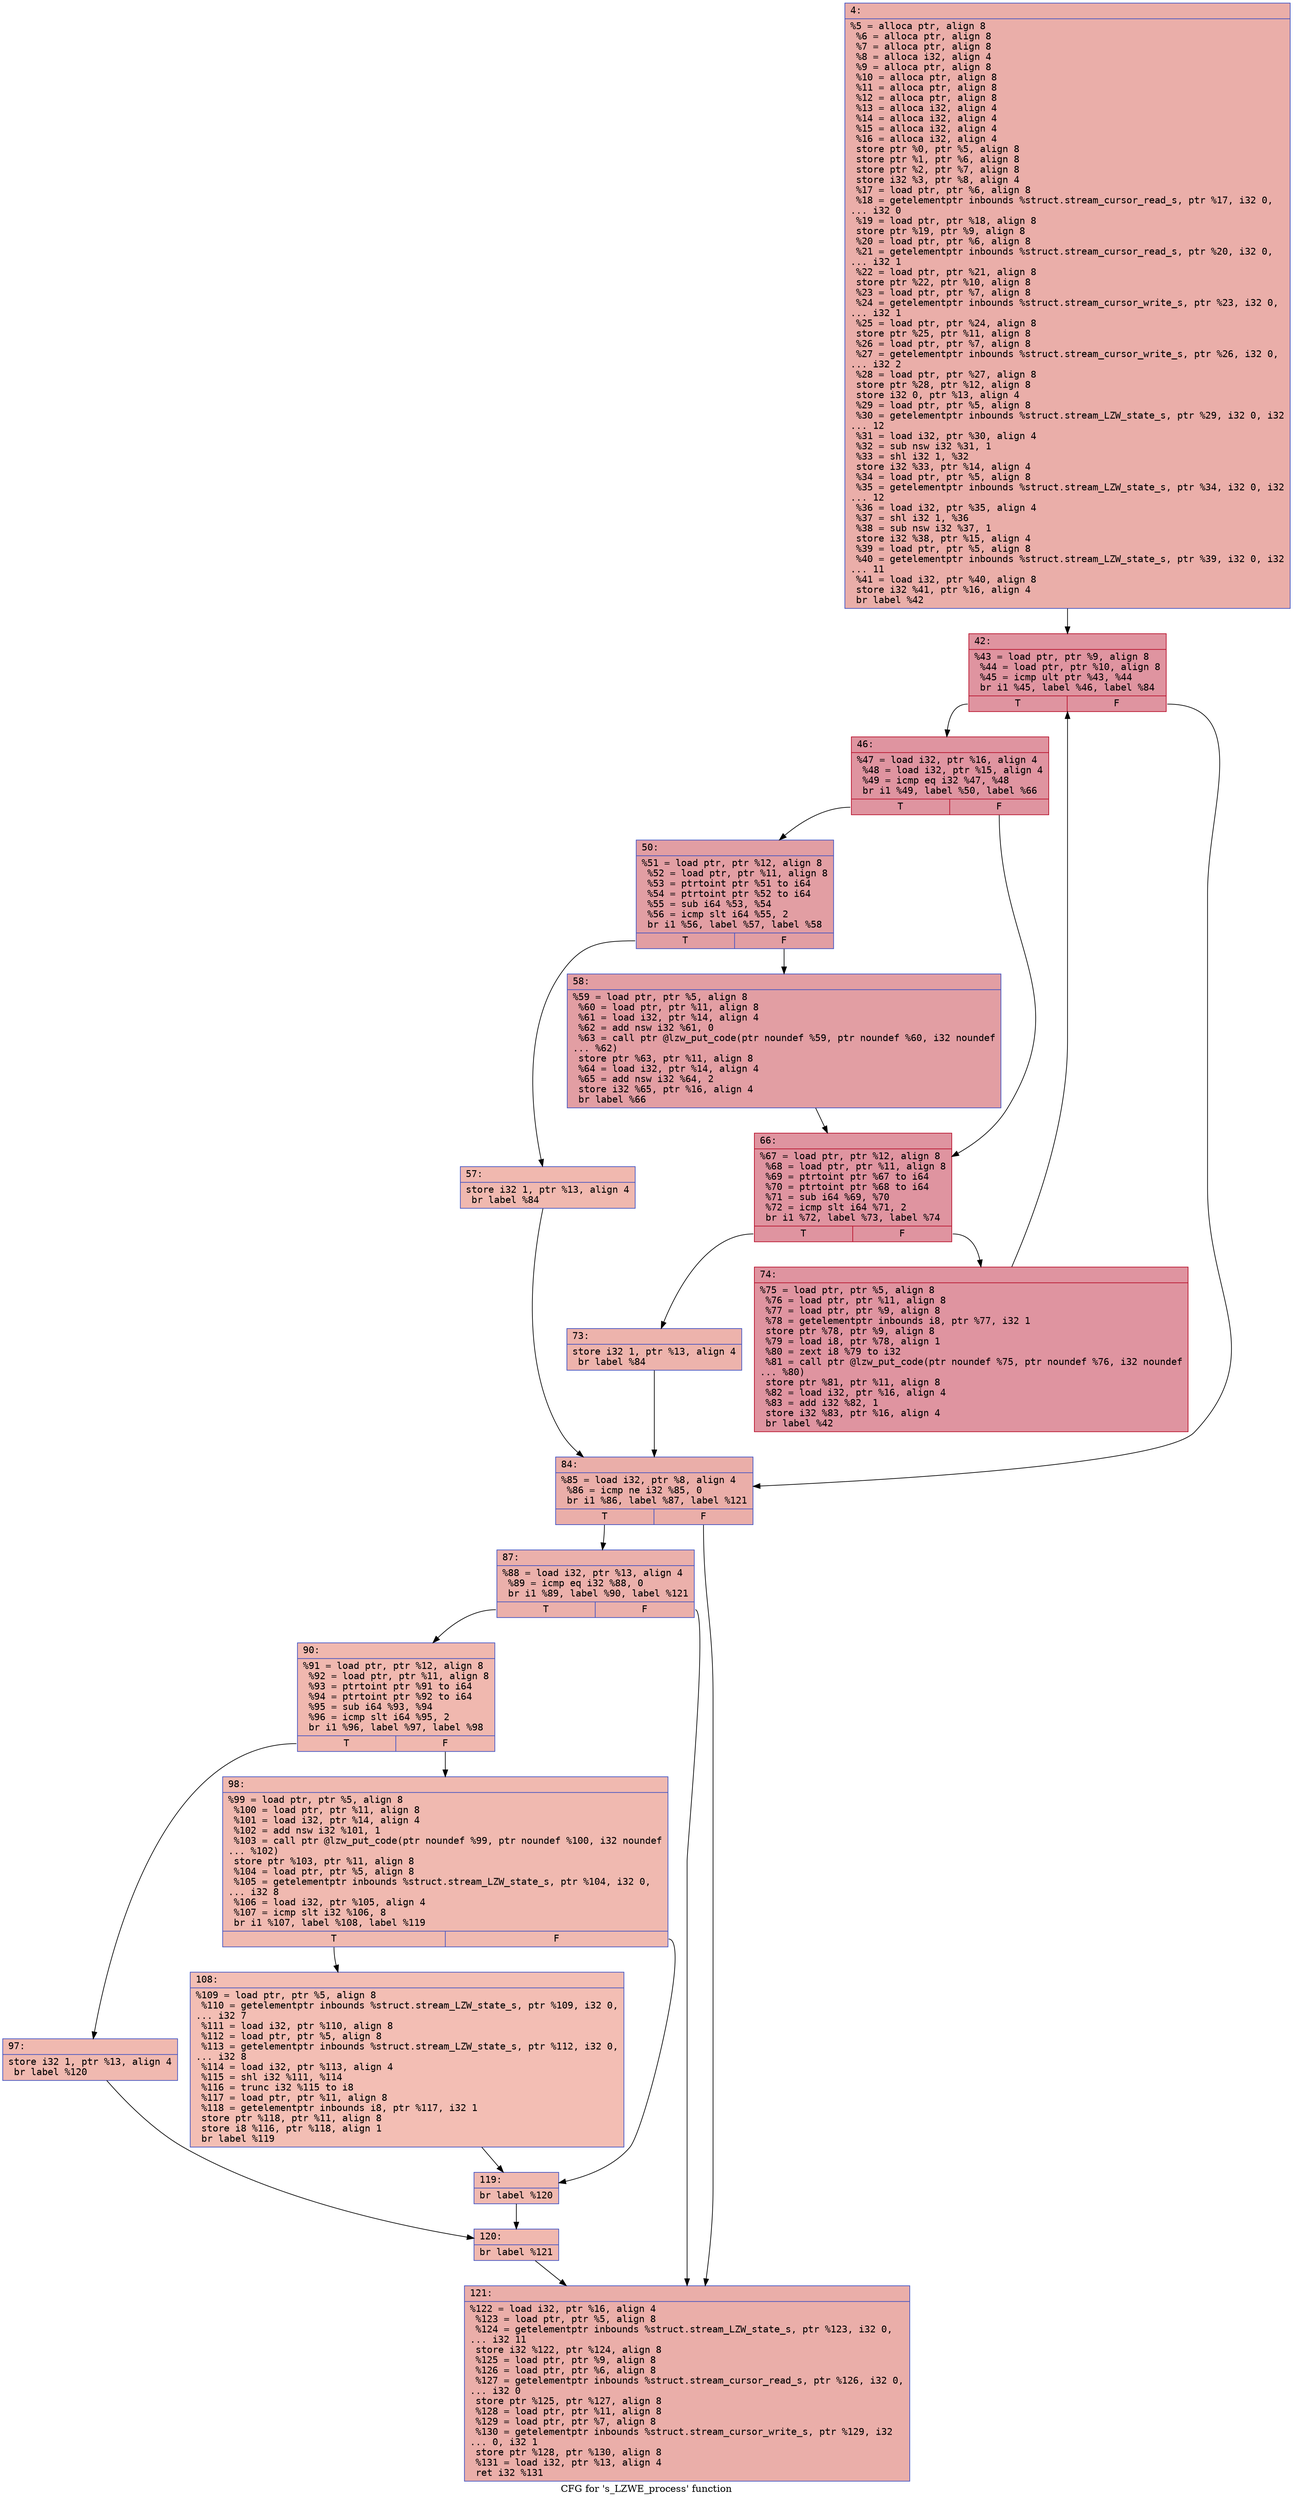 digraph "CFG for 's_LZWE_process' function" {
	label="CFG for 's_LZWE_process' function";

	Node0x600003755f40 [shape=record,color="#3d50c3ff", style=filled, fillcolor="#d0473d70" fontname="Courier",label="{4:\l|  %5 = alloca ptr, align 8\l  %6 = alloca ptr, align 8\l  %7 = alloca ptr, align 8\l  %8 = alloca i32, align 4\l  %9 = alloca ptr, align 8\l  %10 = alloca ptr, align 8\l  %11 = alloca ptr, align 8\l  %12 = alloca ptr, align 8\l  %13 = alloca i32, align 4\l  %14 = alloca i32, align 4\l  %15 = alloca i32, align 4\l  %16 = alloca i32, align 4\l  store ptr %0, ptr %5, align 8\l  store ptr %1, ptr %6, align 8\l  store ptr %2, ptr %7, align 8\l  store i32 %3, ptr %8, align 4\l  %17 = load ptr, ptr %6, align 8\l  %18 = getelementptr inbounds %struct.stream_cursor_read_s, ptr %17, i32 0,\l... i32 0\l  %19 = load ptr, ptr %18, align 8\l  store ptr %19, ptr %9, align 8\l  %20 = load ptr, ptr %6, align 8\l  %21 = getelementptr inbounds %struct.stream_cursor_read_s, ptr %20, i32 0,\l... i32 1\l  %22 = load ptr, ptr %21, align 8\l  store ptr %22, ptr %10, align 8\l  %23 = load ptr, ptr %7, align 8\l  %24 = getelementptr inbounds %struct.stream_cursor_write_s, ptr %23, i32 0,\l... i32 1\l  %25 = load ptr, ptr %24, align 8\l  store ptr %25, ptr %11, align 8\l  %26 = load ptr, ptr %7, align 8\l  %27 = getelementptr inbounds %struct.stream_cursor_write_s, ptr %26, i32 0,\l... i32 2\l  %28 = load ptr, ptr %27, align 8\l  store ptr %28, ptr %12, align 8\l  store i32 0, ptr %13, align 4\l  %29 = load ptr, ptr %5, align 8\l  %30 = getelementptr inbounds %struct.stream_LZW_state_s, ptr %29, i32 0, i32\l... 12\l  %31 = load i32, ptr %30, align 4\l  %32 = sub nsw i32 %31, 1\l  %33 = shl i32 1, %32\l  store i32 %33, ptr %14, align 4\l  %34 = load ptr, ptr %5, align 8\l  %35 = getelementptr inbounds %struct.stream_LZW_state_s, ptr %34, i32 0, i32\l... 12\l  %36 = load i32, ptr %35, align 4\l  %37 = shl i32 1, %36\l  %38 = sub nsw i32 %37, 1\l  store i32 %38, ptr %15, align 4\l  %39 = load ptr, ptr %5, align 8\l  %40 = getelementptr inbounds %struct.stream_LZW_state_s, ptr %39, i32 0, i32\l... 11\l  %41 = load i32, ptr %40, align 8\l  store i32 %41, ptr %16, align 4\l  br label %42\l}"];
	Node0x600003755f40 -> Node0x600003755f90[tooltip="4 -> 42\nProbability 100.00%" ];
	Node0x600003755f90 [shape=record,color="#b70d28ff", style=filled, fillcolor="#b70d2870" fontname="Courier",label="{42:\l|  %43 = load ptr, ptr %9, align 8\l  %44 = load ptr, ptr %10, align 8\l  %45 = icmp ult ptr %43, %44\l  br i1 %45, label %46, label %84\l|{<s0>T|<s1>F}}"];
	Node0x600003755f90:s0 -> Node0x600003755fe0[tooltip="42 -> 46\nProbability 96.88%" ];
	Node0x600003755f90:s1 -> Node0x600003756210[tooltip="42 -> 84\nProbability 3.12%" ];
	Node0x600003755fe0 [shape=record,color="#b70d28ff", style=filled, fillcolor="#b70d2870" fontname="Courier",label="{46:\l|  %47 = load i32, ptr %16, align 4\l  %48 = load i32, ptr %15, align 4\l  %49 = icmp eq i32 %47, %48\l  br i1 %49, label %50, label %66\l|{<s0>T|<s1>F}}"];
	Node0x600003755fe0:s0 -> Node0x600003756030[tooltip="46 -> 50\nProbability 50.00%" ];
	Node0x600003755fe0:s1 -> Node0x600003756120[tooltip="46 -> 66\nProbability 50.00%" ];
	Node0x600003756030 [shape=record,color="#3d50c3ff", style=filled, fillcolor="#be242e70" fontname="Courier",label="{50:\l|  %51 = load ptr, ptr %12, align 8\l  %52 = load ptr, ptr %11, align 8\l  %53 = ptrtoint ptr %51 to i64\l  %54 = ptrtoint ptr %52 to i64\l  %55 = sub i64 %53, %54\l  %56 = icmp slt i64 %55, 2\l  br i1 %56, label %57, label %58\l|{<s0>T|<s1>F}}"];
	Node0x600003756030:s0 -> Node0x600003756080[tooltip="50 -> 57\nProbability 3.12%" ];
	Node0x600003756030:s1 -> Node0x6000037560d0[tooltip="50 -> 58\nProbability 96.88%" ];
	Node0x600003756080 [shape=record,color="#3d50c3ff", style=filled, fillcolor="#dc5d4a70" fontname="Courier",label="{57:\l|  store i32 1, ptr %13, align 4\l  br label %84\l}"];
	Node0x600003756080 -> Node0x600003756210[tooltip="57 -> 84\nProbability 100.00%" ];
	Node0x6000037560d0 [shape=record,color="#3d50c3ff", style=filled, fillcolor="#be242e70" fontname="Courier",label="{58:\l|  %59 = load ptr, ptr %5, align 8\l  %60 = load ptr, ptr %11, align 8\l  %61 = load i32, ptr %14, align 4\l  %62 = add nsw i32 %61, 0\l  %63 = call ptr @lzw_put_code(ptr noundef %59, ptr noundef %60, i32 noundef\l... %62)\l  store ptr %63, ptr %11, align 8\l  %64 = load i32, ptr %14, align 4\l  %65 = add nsw i32 %64, 2\l  store i32 %65, ptr %16, align 4\l  br label %66\l}"];
	Node0x6000037560d0 -> Node0x600003756120[tooltip="58 -> 66\nProbability 100.00%" ];
	Node0x600003756120 [shape=record,color="#b70d28ff", style=filled, fillcolor="#b70d2870" fontname="Courier",label="{66:\l|  %67 = load ptr, ptr %12, align 8\l  %68 = load ptr, ptr %11, align 8\l  %69 = ptrtoint ptr %67 to i64\l  %70 = ptrtoint ptr %68 to i64\l  %71 = sub i64 %69, %70\l  %72 = icmp slt i64 %71, 2\l  br i1 %72, label %73, label %74\l|{<s0>T|<s1>F}}"];
	Node0x600003756120:s0 -> Node0x600003756170[tooltip="66 -> 73\nProbability 3.12%" ];
	Node0x600003756120:s1 -> Node0x6000037561c0[tooltip="66 -> 74\nProbability 96.88%" ];
	Node0x600003756170 [shape=record,color="#3d50c3ff", style=filled, fillcolor="#d6524470" fontname="Courier",label="{73:\l|  store i32 1, ptr %13, align 4\l  br label %84\l}"];
	Node0x600003756170 -> Node0x600003756210[tooltip="73 -> 84\nProbability 100.00%" ];
	Node0x6000037561c0 [shape=record,color="#b70d28ff", style=filled, fillcolor="#b70d2870" fontname="Courier",label="{74:\l|  %75 = load ptr, ptr %5, align 8\l  %76 = load ptr, ptr %11, align 8\l  %77 = load ptr, ptr %9, align 8\l  %78 = getelementptr inbounds i8, ptr %77, i32 1\l  store ptr %78, ptr %9, align 8\l  %79 = load i8, ptr %78, align 1\l  %80 = zext i8 %79 to i32\l  %81 = call ptr @lzw_put_code(ptr noundef %75, ptr noundef %76, i32 noundef\l... %80)\l  store ptr %81, ptr %11, align 8\l  %82 = load i32, ptr %16, align 4\l  %83 = add i32 %82, 1\l  store i32 %83, ptr %16, align 4\l  br label %42\l}"];
	Node0x6000037561c0 -> Node0x600003755f90[tooltip="74 -> 42\nProbability 100.00%" ];
	Node0x600003756210 [shape=record,color="#3d50c3ff", style=filled, fillcolor="#d0473d70" fontname="Courier",label="{84:\l|  %85 = load i32, ptr %8, align 4\l  %86 = icmp ne i32 %85, 0\l  br i1 %86, label %87, label %121\l|{<s0>T|<s1>F}}"];
	Node0x600003756210:s0 -> Node0x600003756260[tooltip="84 -> 87\nProbability 62.50%" ];
	Node0x600003756210:s1 -> Node0x600003756490[tooltip="84 -> 121\nProbability 37.50%" ];
	Node0x600003756260 [shape=record,color="#3d50c3ff", style=filled, fillcolor="#d24b4070" fontname="Courier",label="{87:\l|  %88 = load i32, ptr %13, align 4\l  %89 = icmp eq i32 %88, 0\l  br i1 %89, label %90, label %121\l|{<s0>T|<s1>F}}"];
	Node0x600003756260:s0 -> Node0x6000037562b0[tooltip="87 -> 90\nProbability 37.50%" ];
	Node0x600003756260:s1 -> Node0x600003756490[tooltip="87 -> 121\nProbability 62.50%" ];
	Node0x6000037562b0 [shape=record,color="#3d50c3ff", style=filled, fillcolor="#dc5d4a70" fontname="Courier",label="{90:\l|  %91 = load ptr, ptr %12, align 8\l  %92 = load ptr, ptr %11, align 8\l  %93 = ptrtoint ptr %91 to i64\l  %94 = ptrtoint ptr %92 to i64\l  %95 = sub i64 %93, %94\l  %96 = icmp slt i64 %95, 2\l  br i1 %96, label %97, label %98\l|{<s0>T|<s1>F}}"];
	Node0x6000037562b0:s0 -> Node0x600003756300[tooltip="90 -> 97\nProbability 50.00%" ];
	Node0x6000037562b0:s1 -> Node0x600003756350[tooltip="90 -> 98\nProbability 50.00%" ];
	Node0x600003756300 [shape=record,color="#3d50c3ff", style=filled, fillcolor="#de614d70" fontname="Courier",label="{97:\l|  store i32 1, ptr %13, align 4\l  br label %120\l}"];
	Node0x600003756300 -> Node0x600003756440[tooltip="97 -> 120\nProbability 100.00%" ];
	Node0x600003756350 [shape=record,color="#3d50c3ff", style=filled, fillcolor="#de614d70" fontname="Courier",label="{98:\l|  %99 = load ptr, ptr %5, align 8\l  %100 = load ptr, ptr %11, align 8\l  %101 = load i32, ptr %14, align 4\l  %102 = add nsw i32 %101, 1\l  %103 = call ptr @lzw_put_code(ptr noundef %99, ptr noundef %100, i32 noundef\l... %102)\l  store ptr %103, ptr %11, align 8\l  %104 = load ptr, ptr %5, align 8\l  %105 = getelementptr inbounds %struct.stream_LZW_state_s, ptr %104, i32 0,\l... i32 8\l  %106 = load i32, ptr %105, align 4\l  %107 = icmp slt i32 %106, 8\l  br i1 %107, label %108, label %119\l|{<s0>T|<s1>F}}"];
	Node0x600003756350:s0 -> Node0x6000037563a0[tooltip="98 -> 108\nProbability 50.00%" ];
	Node0x600003756350:s1 -> Node0x6000037563f0[tooltip="98 -> 119\nProbability 50.00%" ];
	Node0x6000037563a0 [shape=record,color="#3d50c3ff", style=filled, fillcolor="#e36c5570" fontname="Courier",label="{108:\l|  %109 = load ptr, ptr %5, align 8\l  %110 = getelementptr inbounds %struct.stream_LZW_state_s, ptr %109, i32 0,\l... i32 7\l  %111 = load i32, ptr %110, align 8\l  %112 = load ptr, ptr %5, align 8\l  %113 = getelementptr inbounds %struct.stream_LZW_state_s, ptr %112, i32 0,\l... i32 8\l  %114 = load i32, ptr %113, align 4\l  %115 = shl i32 %111, %114\l  %116 = trunc i32 %115 to i8\l  %117 = load ptr, ptr %11, align 8\l  %118 = getelementptr inbounds i8, ptr %117, i32 1\l  store ptr %118, ptr %11, align 8\l  store i8 %116, ptr %118, align 1\l  br label %119\l}"];
	Node0x6000037563a0 -> Node0x6000037563f0[tooltip="108 -> 119\nProbability 100.00%" ];
	Node0x6000037563f0 [shape=record,color="#3d50c3ff", style=filled, fillcolor="#de614d70" fontname="Courier",label="{119:\l|  br label %120\l}"];
	Node0x6000037563f0 -> Node0x600003756440[tooltip="119 -> 120\nProbability 100.00%" ];
	Node0x600003756440 [shape=record,color="#3d50c3ff", style=filled, fillcolor="#dc5d4a70" fontname="Courier",label="{120:\l|  br label %121\l}"];
	Node0x600003756440 -> Node0x600003756490[tooltip="120 -> 121\nProbability 100.00%" ];
	Node0x600003756490 [shape=record,color="#3d50c3ff", style=filled, fillcolor="#d0473d70" fontname="Courier",label="{121:\l|  %122 = load i32, ptr %16, align 4\l  %123 = load ptr, ptr %5, align 8\l  %124 = getelementptr inbounds %struct.stream_LZW_state_s, ptr %123, i32 0,\l... i32 11\l  store i32 %122, ptr %124, align 8\l  %125 = load ptr, ptr %9, align 8\l  %126 = load ptr, ptr %6, align 8\l  %127 = getelementptr inbounds %struct.stream_cursor_read_s, ptr %126, i32 0,\l... i32 0\l  store ptr %125, ptr %127, align 8\l  %128 = load ptr, ptr %11, align 8\l  %129 = load ptr, ptr %7, align 8\l  %130 = getelementptr inbounds %struct.stream_cursor_write_s, ptr %129, i32\l... 0, i32 1\l  store ptr %128, ptr %130, align 8\l  %131 = load i32, ptr %13, align 4\l  ret i32 %131\l}"];
}
